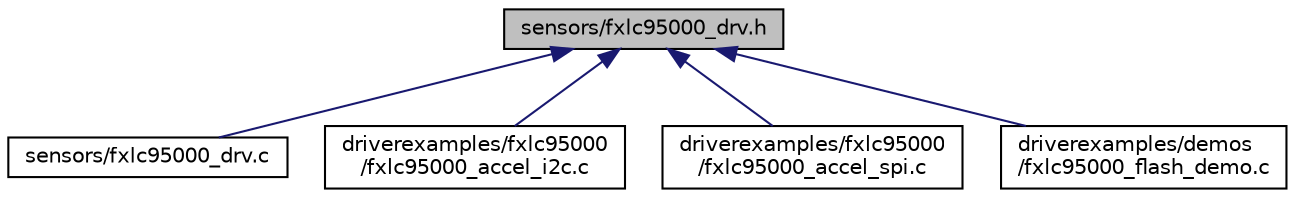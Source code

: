 digraph "sensors/fxlc95000_drv.h"
{
  edge [fontname="Helvetica",fontsize="10",labelfontname="Helvetica",labelfontsize="10"];
  node [fontname="Helvetica",fontsize="10",shape=record];
  Node12 [label="sensors/fxlc95000_drv.h",height=0.2,width=0.4,color="black", fillcolor="grey75", style="filled", fontcolor="black"];
  Node12 -> Node13 [dir="back",color="midnightblue",fontsize="10",style="solid",fontname="Helvetica"];
  Node13 [label="sensors/fxlc95000_drv.c",height=0.2,width=0.4,color="black", fillcolor="white", style="filled",URL="$fxlc95000__drv_8c.html",tooltip="The fxlc95000_drv.c file implements the FXLC95000 sensor driver interface. "];
  Node12 -> Node14 [dir="back",color="midnightblue",fontsize="10",style="solid",fontname="Helvetica"];
  Node14 [label="driverexamples/fxlc95000\l/fxlc95000_accel_i2c.c",height=0.2,width=0.4,color="black", fillcolor="white", style="filled",URL="$fxlc95000__accel__i2c_8c.html",tooltip="The fxlc95000_accel_i2c.c file implements the ISSDK FXLC95000 sensor driver example demonstration as ..."];
  Node12 -> Node15 [dir="back",color="midnightblue",fontsize="10",style="solid",fontname="Helvetica"];
  Node15 [label="driverexamples/fxlc95000\l/fxlc95000_accel_spi.c",height=0.2,width=0.4,color="black", fillcolor="white", style="filled",URL="$fxlc95000__accel__spi_8c.html",tooltip="The fxlc95000_accel_spi.c file implements the ISSDK FXLC95000 sensor driver example demonstration as ..."];
  Node12 -> Node16 [dir="back",color="midnightblue",fontsize="10",style="solid",fontname="Helvetica"];
  Node16 [label="driverexamples/demos\l/fxlc95000_flash_demo.c",height=0.2,width=0.4,color="black", fillcolor="white", style="filled",URL="$fxlc95000__flash__demo_8c.html",tooltip="The fxlc95000_flash_demo.c file implements the ISSDK FXLC95000L sensor driver example demonstration f..."];
}
